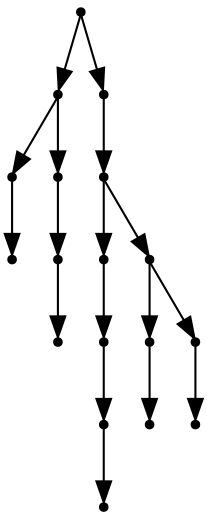 digraph {
  17 [shape=point];
  5 [shape=point];
  1 [shape=point];
  0 [shape=point];
  4 [shape=point];
  3 [shape=point];
  2 [shape=point];
  16 [shape=point];
  15 [shape=point];
  9 [shape=point];
  8 [shape=point];
  7 [shape=point];
  6 [shape=point];
  14 [shape=point];
  11 [shape=point];
  10 [shape=point];
  13 [shape=point];
  12 [shape=point];
17 -> 5;
5 -> 1;
1 -> 0;
5 -> 4;
4 -> 3;
3 -> 2;
17 -> 16;
16 -> 15;
15 -> 9;
9 -> 8;
8 -> 7;
7 -> 6;
15 -> 14;
14 -> 11;
11 -> 10;
14 -> 13;
13 -> 12;
}
